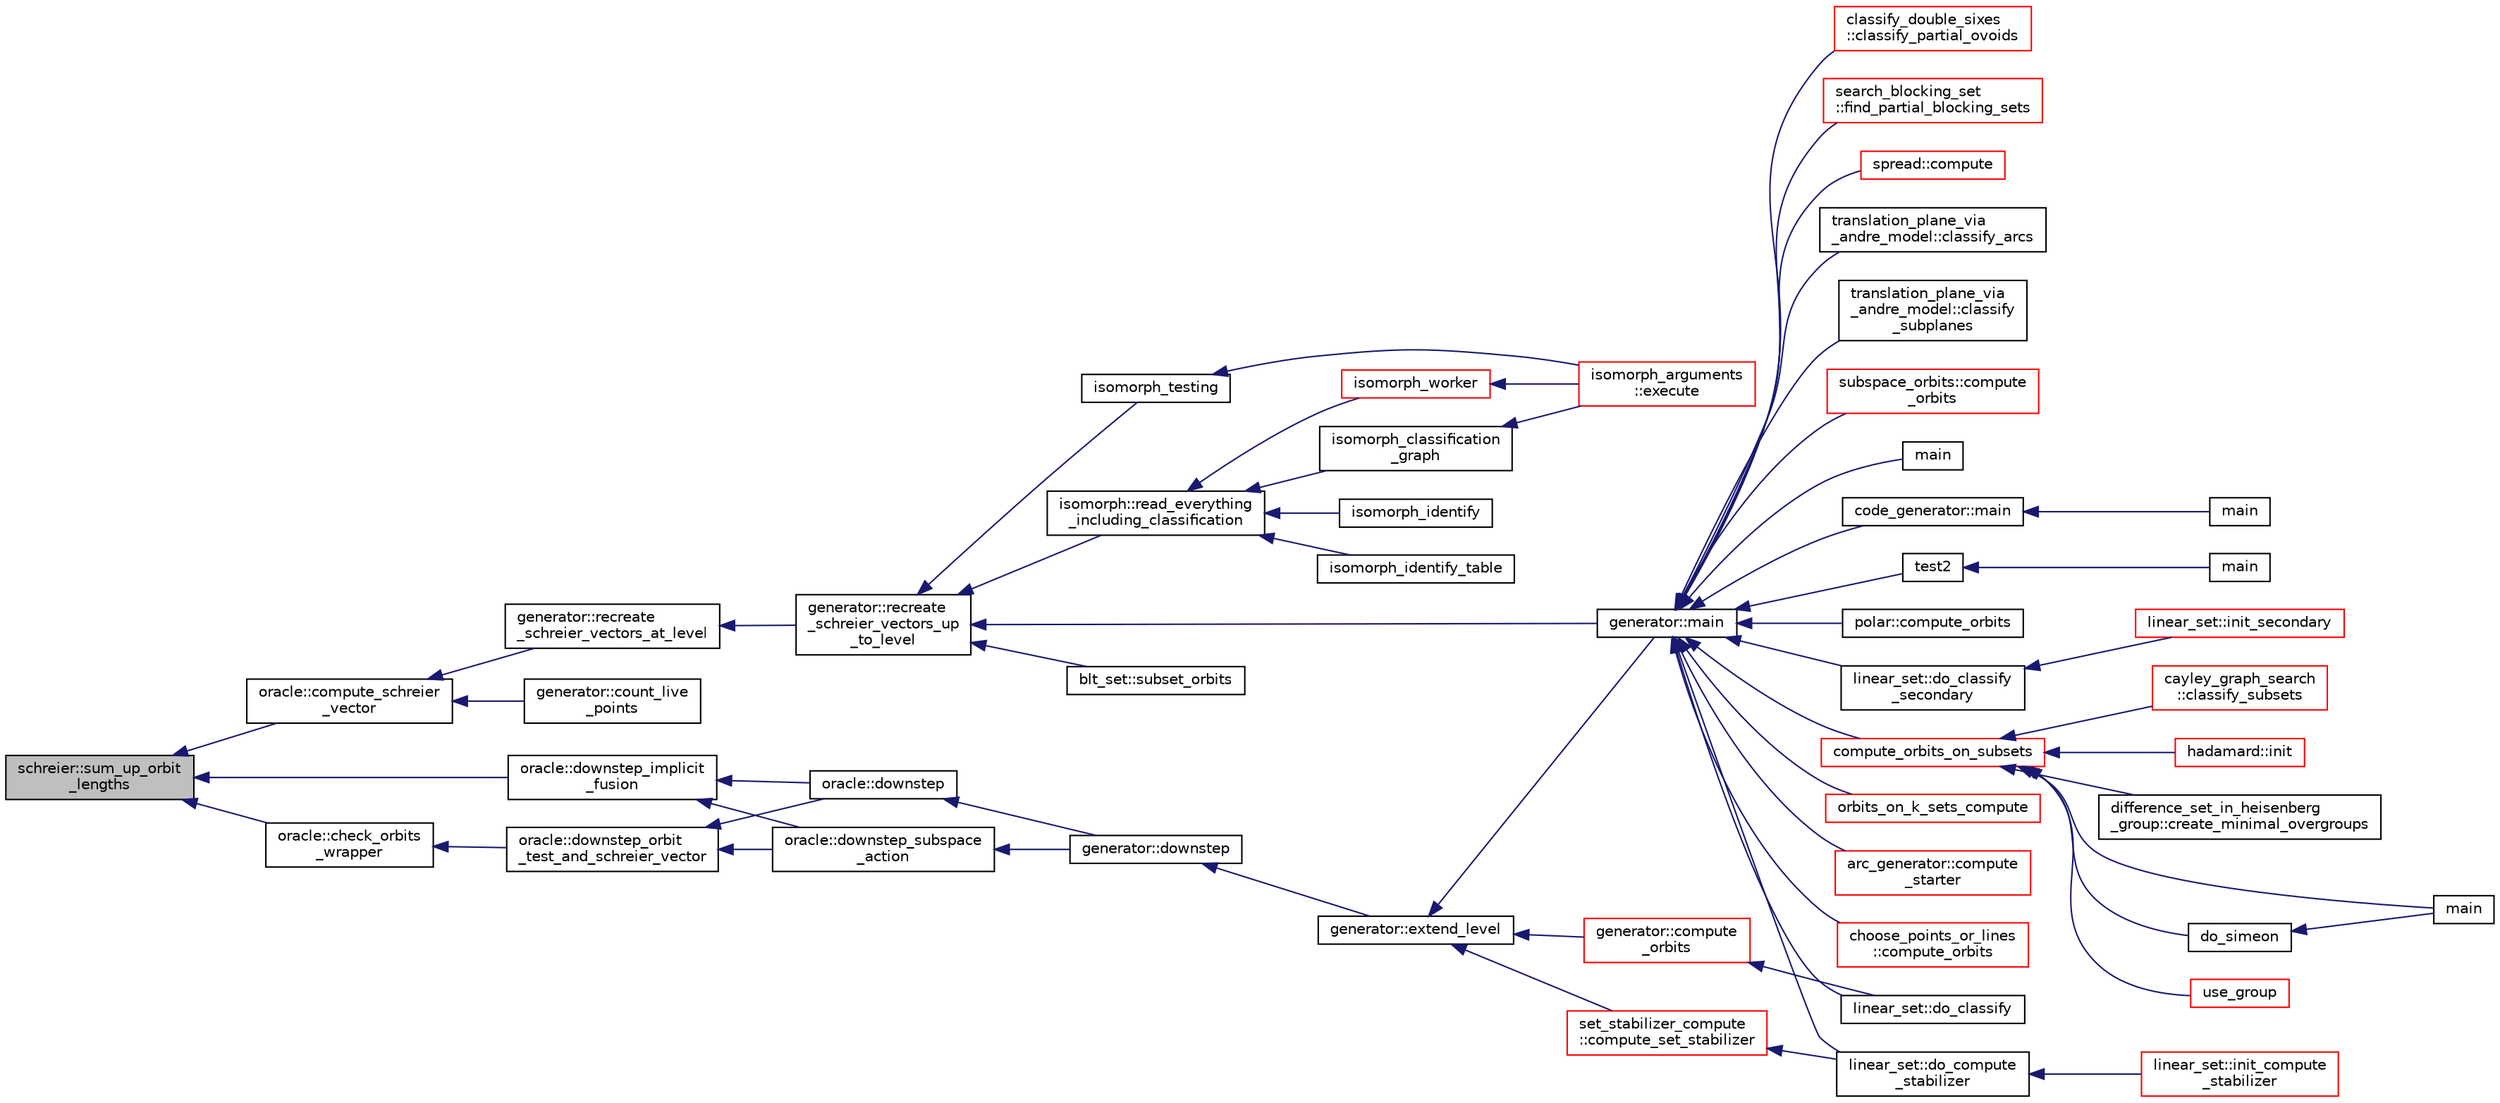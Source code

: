 digraph "schreier::sum_up_orbit_lengths"
{
  edge [fontname="Helvetica",fontsize="10",labelfontname="Helvetica",labelfontsize="10"];
  node [fontname="Helvetica",fontsize="10",shape=record];
  rankdir="LR";
  Node5188 [label="schreier::sum_up_orbit\l_lengths",height=0.2,width=0.4,color="black", fillcolor="grey75", style="filled", fontcolor="black"];
  Node5188 -> Node5189 [dir="back",color="midnightblue",fontsize="10",style="solid",fontname="Helvetica"];
  Node5189 [label="oracle::compute_schreier\l_vector",height=0.2,width=0.4,color="black", fillcolor="white", style="filled",URL="$d7/da7/classoracle.html#a1ba7d398b51ed70f89b5ea54adb7b089"];
  Node5189 -> Node5190 [dir="back",color="midnightblue",fontsize="10",style="solid",fontname="Helvetica"];
  Node5190 [label="generator::recreate\l_schreier_vectors_at_level",height=0.2,width=0.4,color="black", fillcolor="white", style="filled",URL="$d7/d73/classgenerator.html#a7d190e196e7c9721c4135f40f01d922f"];
  Node5190 -> Node5191 [dir="back",color="midnightblue",fontsize="10",style="solid",fontname="Helvetica"];
  Node5191 [label="generator::recreate\l_schreier_vectors_up\l_to_level",height=0.2,width=0.4,color="black", fillcolor="white", style="filled",URL="$d7/d73/classgenerator.html#a2ca7599e91bb012d41153aec95f081f7"];
  Node5191 -> Node5192 [dir="back",color="midnightblue",fontsize="10",style="solid",fontname="Helvetica"];
  Node5192 [label="blt_set::subset_orbits",height=0.2,width=0.4,color="black", fillcolor="white", style="filled",URL="$d1/d3d/classblt__set.html#af8f79fc4346244acfa0e2c2d23c36993"];
  Node5191 -> Node5193 [dir="back",color="midnightblue",fontsize="10",style="solid",fontname="Helvetica"];
  Node5193 [label="generator::main",height=0.2,width=0.4,color="black", fillcolor="white", style="filled",URL="$d7/d73/classgenerator.html#a01abff8e9f231bf0d82e2e8e0061f242"];
  Node5193 -> Node5194 [dir="back",color="midnightblue",fontsize="10",style="solid",fontname="Helvetica"];
  Node5194 [label="main",height=0.2,width=0.4,color="black", fillcolor="white", style="filled",URL="$d2/d11/codes_8h.html#a217dbf8b442f20279ea00b898af96f52"];
  Node5193 -> Node5195 [dir="back",color="midnightblue",fontsize="10",style="solid",fontname="Helvetica"];
  Node5195 [label="code_generator::main",height=0.2,width=0.4,color="black", fillcolor="white", style="filled",URL="$db/d37/classcode__generator.html#ab3cf3a306e4032c2b471ac95321c599f"];
  Node5195 -> Node5196 [dir="back",color="midnightblue",fontsize="10",style="solid",fontname="Helvetica"];
  Node5196 [label="main",height=0.2,width=0.4,color="black", fillcolor="white", style="filled",URL="$d4/d4f/codes_8_c.html#a217dbf8b442f20279ea00b898af96f52"];
  Node5193 -> Node5197 [dir="back",color="midnightblue",fontsize="10",style="solid",fontname="Helvetica"];
  Node5197 [label="test2",height=0.2,width=0.4,color="black", fillcolor="white", style="filled",URL="$d9/db0/factor__space_8_c.html#a39d73a812e5fd8f1bc111e948368cb10"];
  Node5197 -> Node5198 [dir="back",color="midnightblue",fontsize="10",style="solid",fontname="Helvetica"];
  Node5198 [label="main",height=0.2,width=0.4,color="black", fillcolor="white", style="filled",URL="$d9/db0/factor__space_8_c.html#a3c04138a5bfe5d72780bb7e82a18e627"];
  Node5193 -> Node5199 [dir="back",color="midnightblue",fontsize="10",style="solid",fontname="Helvetica"];
  Node5199 [label="polar::compute_orbits",height=0.2,width=0.4,color="black", fillcolor="white", style="filled",URL="$da/d1c/classpolar.html#ac4c3c4f95d14c74ff4a3ec3f3479a1da"];
  Node5193 -> Node5200 [dir="back",color="midnightblue",fontsize="10",style="solid",fontname="Helvetica"];
  Node5200 [label="linear_set::do_classify",height=0.2,width=0.4,color="black", fillcolor="white", style="filled",URL="$dd/d86/classlinear__set.html#a3eb2dbce7fa8b71901dfc12f288ddd0c"];
  Node5193 -> Node5201 [dir="back",color="midnightblue",fontsize="10",style="solid",fontname="Helvetica"];
  Node5201 [label="linear_set::do_classify\l_secondary",height=0.2,width=0.4,color="black", fillcolor="white", style="filled",URL="$dd/d86/classlinear__set.html#a47eb7f9995f3343abd3bdfbf9a9a9162"];
  Node5201 -> Node5202 [dir="back",color="midnightblue",fontsize="10",style="solid",fontname="Helvetica"];
  Node5202 [label="linear_set::init_secondary",height=0.2,width=0.4,color="red", fillcolor="white", style="filled",URL="$dd/d86/classlinear__set.html#a7bf8cd7805559b5762921687a7c1ed97"];
  Node5193 -> Node5204 [dir="back",color="midnightblue",fontsize="10",style="solid",fontname="Helvetica"];
  Node5204 [label="linear_set::do_compute\l_stabilizer",height=0.2,width=0.4,color="black", fillcolor="white", style="filled",URL="$dd/d86/classlinear__set.html#ae8f58ded28fb5370f4459cca42b7463b"];
  Node5204 -> Node5205 [dir="back",color="midnightblue",fontsize="10",style="solid",fontname="Helvetica"];
  Node5205 [label="linear_set::init_compute\l_stabilizer",height=0.2,width=0.4,color="red", fillcolor="white", style="filled",URL="$dd/d86/classlinear__set.html#a0cc3eaec1896fdc977b62e94623b055b"];
  Node5193 -> Node5207 [dir="back",color="midnightblue",fontsize="10",style="solid",fontname="Helvetica"];
  Node5207 [label="compute_orbits_on_subsets",height=0.2,width=0.4,color="red", fillcolor="white", style="filled",URL="$d3/d35/snakes__and__ladders__global_8_c.html#af33697aede0480110b1227f727252637"];
  Node5207 -> Node5208 [dir="back",color="midnightblue",fontsize="10",style="solid",fontname="Helvetica"];
  Node5208 [label="cayley_graph_search\l::classify_subsets",height=0.2,width=0.4,color="red", fillcolor="white", style="filled",URL="$de/dae/classcayley__graph__search.html#a4cf8a90752e018a281481ac80ad52c4b"];
  Node5207 -> Node5211 [dir="back",color="midnightblue",fontsize="10",style="solid",fontname="Helvetica"];
  Node5211 [label="hadamard::init",height=0.2,width=0.4,color="red", fillcolor="white", style="filled",URL="$d7/dbb/classhadamard.html#a16af359850b8bdd0d2a73e260d496c33"];
  Node5207 -> Node5213 [dir="back",color="midnightblue",fontsize="10",style="solid",fontname="Helvetica"];
  Node5213 [label="difference_set_in_heisenberg\l_group::create_minimal_overgroups",height=0.2,width=0.4,color="black", fillcolor="white", style="filled",URL="$de/d8a/classdifference__set__in__heisenberg__group.html#a9bde5ad5da3ebaebf98fbfd3e8110b79"];
  Node5207 -> Node5214 [dir="back",color="midnightblue",fontsize="10",style="solid",fontname="Helvetica"];
  Node5214 [label="main",height=0.2,width=0.4,color="black", fillcolor="white", style="filled",URL="$d5/d13/simeon_8_c.html#ae66f6b31b5ad750f1fe042a706a4e3d4"];
  Node5207 -> Node5215 [dir="back",color="midnightblue",fontsize="10",style="solid",fontname="Helvetica"];
  Node5215 [label="do_simeon",height=0.2,width=0.4,color="black", fillcolor="white", style="filled",URL="$d5/d13/simeon_8_c.html#a36cf3f9cb484fa44da7a7dfcbe9385d0"];
  Node5215 -> Node5214 [dir="back",color="midnightblue",fontsize="10",style="solid",fontname="Helvetica"];
  Node5207 -> Node5216 [dir="back",color="midnightblue",fontsize="10",style="solid",fontname="Helvetica"];
  Node5216 [label="use_group",height=0.2,width=0.4,color="red", fillcolor="white", style="filled",URL="$d9/d9f/all__cliques_8_c.html#aba62531e97173264c39afe2c7857af31"];
  Node5193 -> Node5225 [dir="back",color="midnightblue",fontsize="10",style="solid",fontname="Helvetica"];
  Node5225 [label="orbits_on_k_sets_compute",height=0.2,width=0.4,color="red", fillcolor="white", style="filled",URL="$d3/d35/snakes__and__ladders__global_8_c.html#a96743526b15703539d544499276aaa71"];
  Node5193 -> Node5235 [dir="back",color="midnightblue",fontsize="10",style="solid",fontname="Helvetica"];
  Node5235 [label="arc_generator::compute\l_starter",height=0.2,width=0.4,color="red", fillcolor="white", style="filled",URL="$d4/d21/classarc__generator.html#aad1dcec3a1c302e743d574bd1ac857d9"];
  Node5193 -> Node5240 [dir="back",color="midnightblue",fontsize="10",style="solid",fontname="Helvetica"];
  Node5240 [label="choose_points_or_lines\l::compute_orbits",height=0.2,width=0.4,color="red", fillcolor="white", style="filled",URL="$d6/d75/classchoose__points__or__lines.html#adc353e2d41dc8a39563322c8cdd85f61"];
  Node5193 -> Node5242 [dir="back",color="midnightblue",fontsize="10",style="solid",fontname="Helvetica"];
  Node5242 [label="classify_double_sixes\l::classify_partial_ovoids",height=0.2,width=0.4,color="red", fillcolor="white", style="filled",URL="$dd/d23/classclassify__double__sixes.html#a2253fca143a0e8a3e39655eb05668ae9"];
  Node5193 -> Node5244 [dir="back",color="midnightblue",fontsize="10",style="solid",fontname="Helvetica"];
  Node5244 [label="search_blocking_set\l::find_partial_blocking_sets",height=0.2,width=0.4,color="red", fillcolor="white", style="filled",URL="$dc/d36/classsearch__blocking__set.html#ad3fdb3d356db75a02c406bc9d4e9e9b6"];
  Node5193 -> Node5246 [dir="back",color="midnightblue",fontsize="10",style="solid",fontname="Helvetica"];
  Node5246 [label="spread::compute",height=0.2,width=0.4,color="red", fillcolor="white", style="filled",URL="$da/dc1/classspread.html#a9674466d3e03b8dad79882299c638a21"];
  Node5193 -> Node5248 [dir="back",color="midnightblue",fontsize="10",style="solid",fontname="Helvetica"];
  Node5248 [label="translation_plane_via\l_andre_model::classify_arcs",height=0.2,width=0.4,color="black", fillcolor="white", style="filled",URL="$d1/dcc/classtranslation__plane__via__andre__model.html#ac8f002e812a8b152d41e806688601c5e"];
  Node5193 -> Node5249 [dir="back",color="midnightblue",fontsize="10",style="solid",fontname="Helvetica"];
  Node5249 [label="translation_plane_via\l_andre_model::classify\l_subplanes",height=0.2,width=0.4,color="black", fillcolor="white", style="filled",URL="$d1/dcc/classtranslation__plane__via__andre__model.html#a794fefa95f0a7f7b887133375988ee55"];
  Node5193 -> Node5250 [dir="back",color="midnightblue",fontsize="10",style="solid",fontname="Helvetica"];
  Node5250 [label="subspace_orbits::compute\l_orbits",height=0.2,width=0.4,color="red", fillcolor="white", style="filled",URL="$d2/d9f/classsubspace__orbits.html#a2778f8d49cde1675de1ef6acfe180b63"];
  Node5191 -> Node5252 [dir="back",color="midnightblue",fontsize="10",style="solid",fontname="Helvetica"];
  Node5252 [label="isomorph::read_everything\l_including_classification",height=0.2,width=0.4,color="black", fillcolor="white", style="filled",URL="$d3/d5f/classisomorph.html#aa6a56e4522d3133a6ea65c9ac6de3924"];
  Node5252 -> Node5253 [dir="back",color="midnightblue",fontsize="10",style="solid",fontname="Helvetica"];
  Node5253 [label="isomorph_classification\l_graph",height=0.2,width=0.4,color="black", fillcolor="white", style="filled",URL="$d4/d7e/isomorph__global_8_c.html#a027e803e6cab7af4c400a71663bf4715"];
  Node5253 -> Node5232 [dir="back",color="midnightblue",fontsize="10",style="solid",fontname="Helvetica"];
  Node5232 [label="isomorph_arguments\l::execute",height=0.2,width=0.4,color="red", fillcolor="white", style="filled",URL="$d5/de4/classisomorph__arguments.html#aa85e472d14906abdd5672dc66027583e"];
  Node5252 -> Node5254 [dir="back",color="midnightblue",fontsize="10",style="solid",fontname="Helvetica"];
  Node5254 [label="isomorph_identify",height=0.2,width=0.4,color="black", fillcolor="white", style="filled",URL="$d4/d7e/isomorph__global_8_c.html#aa0fe57c73d5668eee10a6022ada7f6a3"];
  Node5252 -> Node5255 [dir="back",color="midnightblue",fontsize="10",style="solid",fontname="Helvetica"];
  Node5255 [label="isomorph_identify_table",height=0.2,width=0.4,color="black", fillcolor="white", style="filled",URL="$d4/d7e/isomorph__global_8_c.html#a9fd19ea945561cf2a6bb5c72dd4b1cb2"];
  Node5252 -> Node5256 [dir="back",color="midnightblue",fontsize="10",style="solid",fontname="Helvetica"];
  Node5256 [label="isomorph_worker",height=0.2,width=0.4,color="red", fillcolor="white", style="filled",URL="$d4/d7e/isomorph__global_8_c.html#ace3bb6ec719b02a35534309d4d3fe99a"];
  Node5256 -> Node5232 [dir="back",color="midnightblue",fontsize="10",style="solid",fontname="Helvetica"];
  Node5191 -> Node5257 [dir="back",color="midnightblue",fontsize="10",style="solid",fontname="Helvetica"];
  Node5257 [label="isomorph_testing",height=0.2,width=0.4,color="black", fillcolor="white", style="filled",URL="$d4/d7e/isomorph__global_8_c.html#a5a73cbe9f89c4727f086482ee2d238f9"];
  Node5257 -> Node5232 [dir="back",color="midnightblue",fontsize="10",style="solid",fontname="Helvetica"];
  Node5189 -> Node5258 [dir="back",color="midnightblue",fontsize="10",style="solid",fontname="Helvetica"];
  Node5258 [label="generator::count_live\l_points",height=0.2,width=0.4,color="black", fillcolor="white", style="filled",URL="$d7/d73/classgenerator.html#a69c137b9ff2a32106eaaee315dee28ce"];
  Node5188 -> Node5259 [dir="back",color="midnightblue",fontsize="10",style="solid",fontname="Helvetica"];
  Node5259 [label="oracle::downstep_implicit\l_fusion",height=0.2,width=0.4,color="black", fillcolor="white", style="filled",URL="$d7/da7/classoracle.html#ae005e5c6d24107f3ca3462ffb94e379e"];
  Node5259 -> Node5260 [dir="back",color="midnightblue",fontsize="10",style="solid",fontname="Helvetica"];
  Node5260 [label="oracle::downstep",height=0.2,width=0.4,color="black", fillcolor="white", style="filled",URL="$d7/da7/classoracle.html#a4fbc6710b45e5af5c2fb5bc3aa6d3bb1"];
  Node5260 -> Node5261 [dir="back",color="midnightblue",fontsize="10",style="solid",fontname="Helvetica"];
  Node5261 [label="generator::downstep",height=0.2,width=0.4,color="black", fillcolor="white", style="filled",URL="$d7/d73/classgenerator.html#ad90bc284af0b5f5beae960a0bd7a5b43"];
  Node5261 -> Node5262 [dir="back",color="midnightblue",fontsize="10",style="solid",fontname="Helvetica"];
  Node5262 [label="generator::extend_level",height=0.2,width=0.4,color="black", fillcolor="white", style="filled",URL="$d7/d73/classgenerator.html#a91b84d80ccec0cd2136bc221c30e0f8e"];
  Node5262 -> Node5263 [dir="back",color="midnightblue",fontsize="10",style="solid",fontname="Helvetica"];
  Node5263 [label="set_stabilizer_compute\l::compute_set_stabilizer",height=0.2,width=0.4,color="red", fillcolor="white", style="filled",URL="$d8/dc6/classset__stabilizer__compute.html#ad4f92074322e98c7cd0ed5d4f8486b76"];
  Node5263 -> Node5204 [dir="back",color="midnightblue",fontsize="10",style="solid",fontname="Helvetica"];
  Node5262 -> Node5268 [dir="back",color="midnightblue",fontsize="10",style="solid",fontname="Helvetica"];
  Node5268 [label="generator::compute\l_orbits",height=0.2,width=0.4,color="red", fillcolor="white", style="filled",URL="$d7/d73/classgenerator.html#a23989bc20ecaaed39c4119c758367f40"];
  Node5268 -> Node5200 [dir="back",color="midnightblue",fontsize="10",style="solid",fontname="Helvetica"];
  Node5262 -> Node5193 [dir="back",color="midnightblue",fontsize="10",style="solid",fontname="Helvetica"];
  Node5259 -> Node5270 [dir="back",color="midnightblue",fontsize="10",style="solid",fontname="Helvetica"];
  Node5270 [label="oracle::downstep_subspace\l_action",height=0.2,width=0.4,color="black", fillcolor="white", style="filled",URL="$d7/da7/classoracle.html#a26f568b84b1ca2c24f619278ac88c407"];
  Node5270 -> Node5261 [dir="back",color="midnightblue",fontsize="10",style="solid",fontname="Helvetica"];
  Node5188 -> Node5271 [dir="back",color="midnightblue",fontsize="10",style="solid",fontname="Helvetica"];
  Node5271 [label="oracle::check_orbits\l_wrapper",height=0.2,width=0.4,color="black", fillcolor="white", style="filled",URL="$d7/da7/classoracle.html#ad44ea4b6d3c607879221f41944d02f73"];
  Node5271 -> Node5272 [dir="back",color="midnightblue",fontsize="10",style="solid",fontname="Helvetica"];
  Node5272 [label="oracle::downstep_orbit\l_test_and_schreier_vector",height=0.2,width=0.4,color="black", fillcolor="white", style="filled",URL="$d7/da7/classoracle.html#a140c3df3ca2f645e364b5cd644c088ab"];
  Node5272 -> Node5260 [dir="back",color="midnightblue",fontsize="10",style="solid",fontname="Helvetica"];
  Node5272 -> Node5270 [dir="back",color="midnightblue",fontsize="10",style="solid",fontname="Helvetica"];
}
